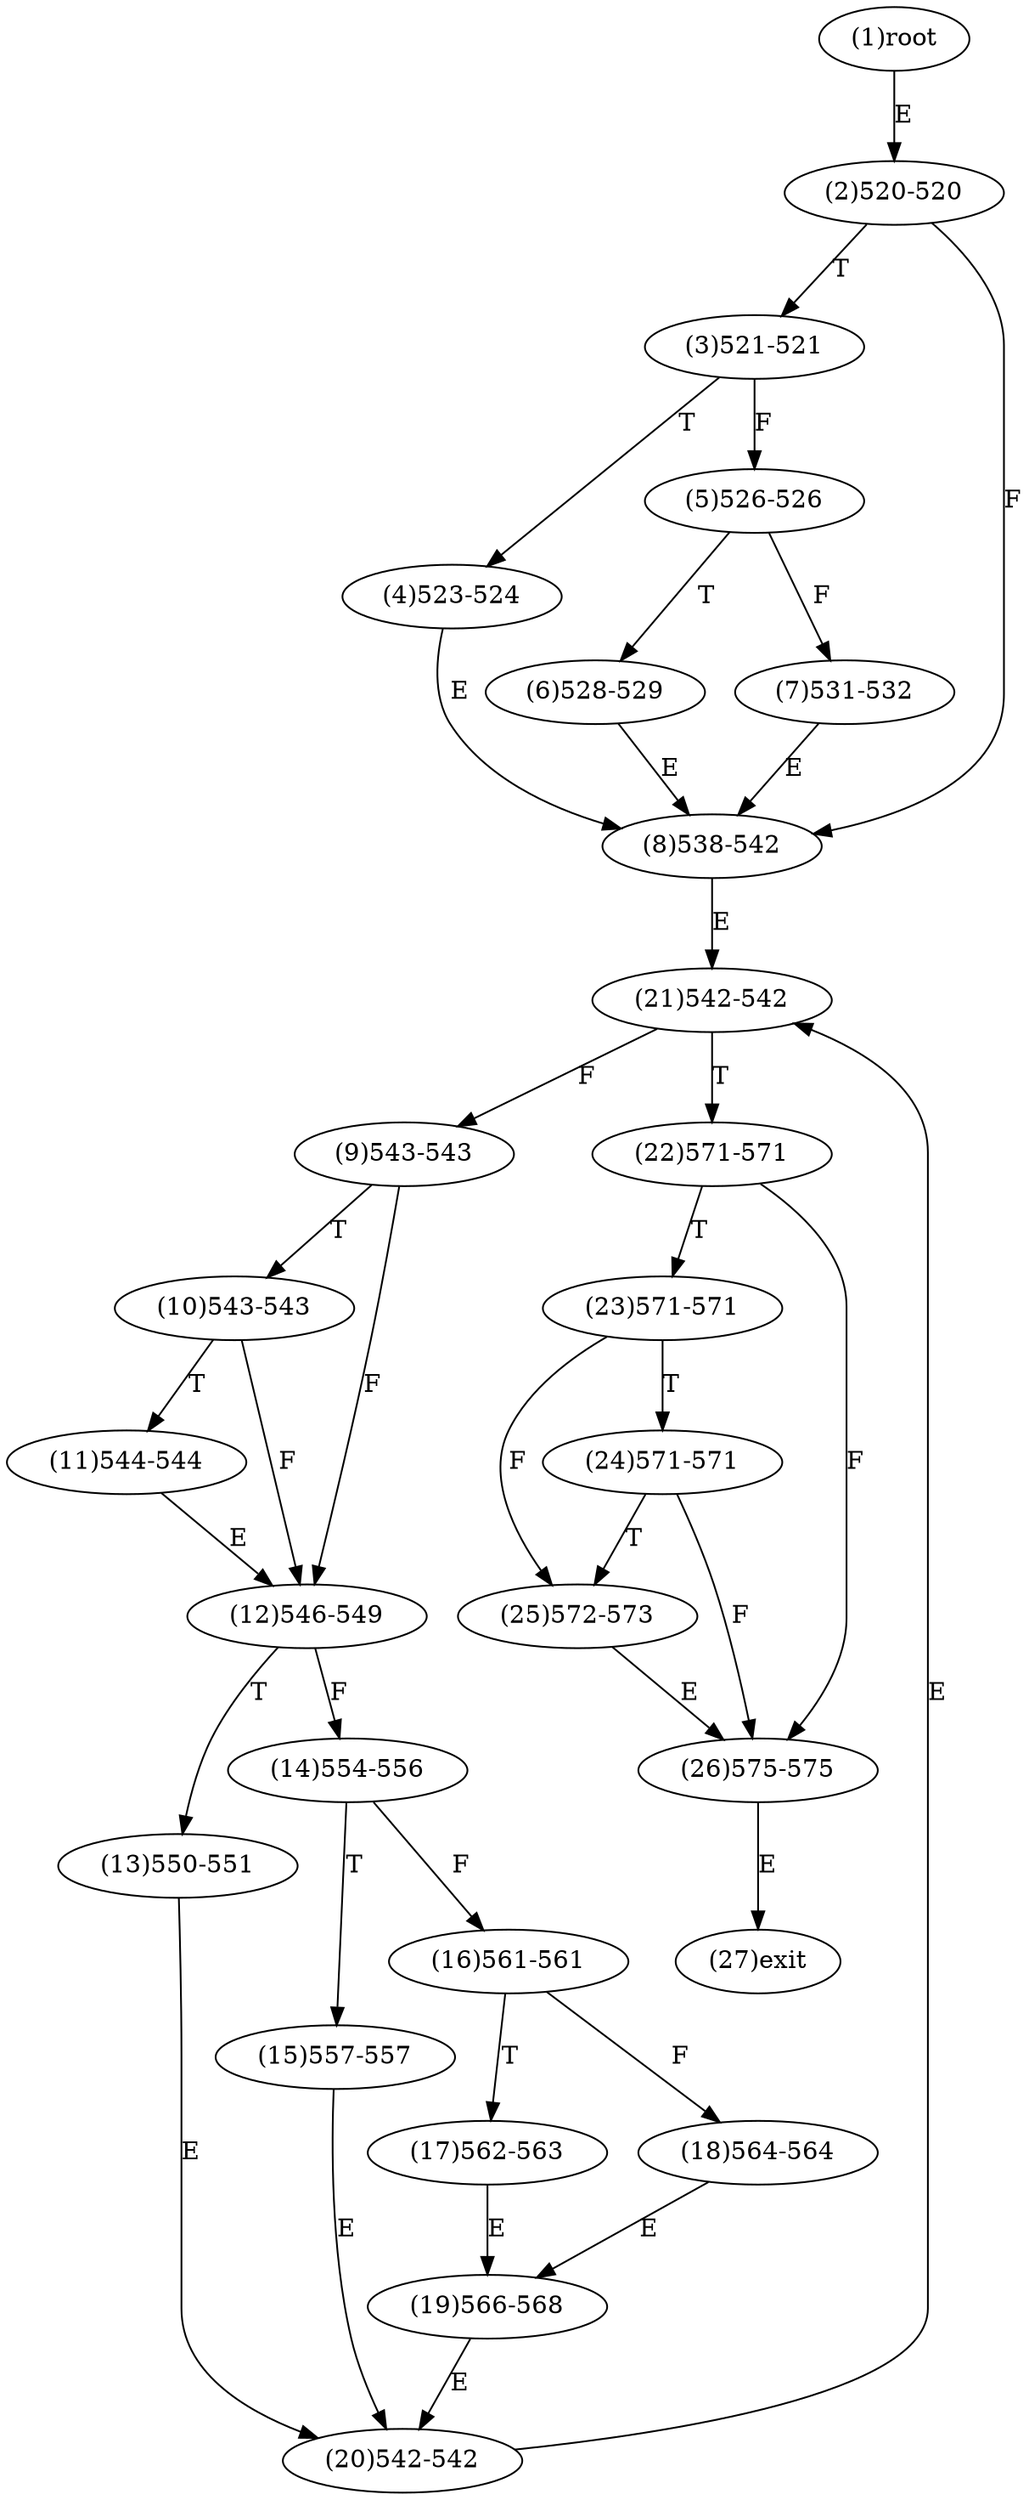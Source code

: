digraph "" { 
1[ label="(1)root"];
2[ label="(2)520-520"];
3[ label="(3)521-521"];
4[ label="(4)523-524"];
5[ label="(5)526-526"];
6[ label="(6)528-529"];
7[ label="(7)531-532"];
8[ label="(8)538-542"];
9[ label="(9)543-543"];
10[ label="(10)543-543"];
11[ label="(11)544-544"];
12[ label="(12)546-549"];
13[ label="(13)550-551"];
14[ label="(14)554-556"];
15[ label="(15)557-557"];
17[ label="(17)562-563"];
16[ label="(16)561-561"];
19[ label="(19)566-568"];
18[ label="(18)564-564"];
21[ label="(21)542-542"];
20[ label="(20)542-542"];
23[ label="(23)571-571"];
22[ label="(22)571-571"];
25[ label="(25)572-573"];
24[ label="(24)571-571"];
27[ label="(27)exit"];
26[ label="(26)575-575"];
1->2[ label="E"];
2->8[ label="F"];
2->3[ label="T"];
3->5[ label="F"];
3->4[ label="T"];
4->8[ label="E"];
5->7[ label="F"];
5->6[ label="T"];
6->8[ label="E"];
7->8[ label="E"];
8->21[ label="E"];
9->12[ label="F"];
9->10[ label="T"];
10->12[ label="F"];
10->11[ label="T"];
11->12[ label="E"];
12->14[ label="F"];
12->13[ label="T"];
13->20[ label="E"];
14->16[ label="F"];
14->15[ label="T"];
15->20[ label="E"];
16->18[ label="F"];
16->17[ label="T"];
17->19[ label="E"];
18->19[ label="E"];
19->20[ label="E"];
20->21[ label="E"];
21->9[ label="F"];
21->22[ label="T"];
22->26[ label="F"];
22->23[ label="T"];
23->25[ label="F"];
23->24[ label="T"];
24->26[ label="F"];
24->25[ label="T"];
25->26[ label="E"];
26->27[ label="E"];
}